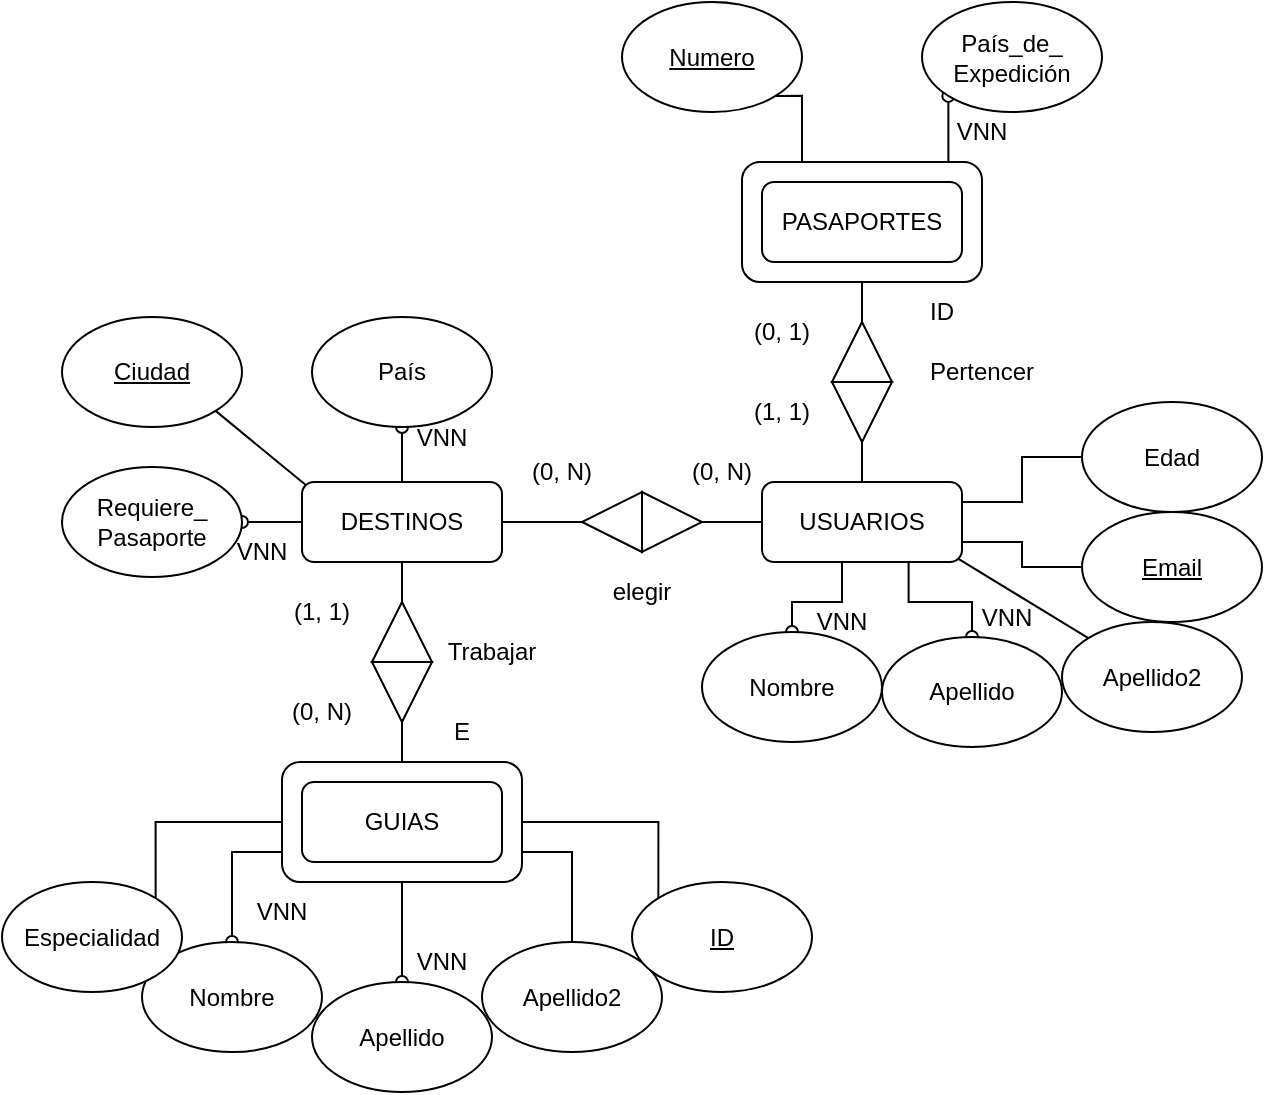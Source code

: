 <mxfile version="27.0.3">
  <diagram name="Page-1" id="eLbwY9m-PJqcMORaA7C6">
    <mxGraphModel dx="1213" dy="612" grid="0" gridSize="10" guides="1" tooltips="1" connect="1" arrows="1" fold="1" page="0" pageScale="1" pageWidth="827" pageHeight="1169" math="0" shadow="0">
      <root>
        <mxCell id="0" />
        <mxCell id="1" parent="0" />
        <mxCell id="cClUuNWOQDHqL2MIXVZV-33" value="" style="rounded=1;whiteSpace=wrap;html=1;" parent="1" vertex="1">
          <mxGeometry x="180" y="410" width="120" height="60" as="geometry" />
        </mxCell>
        <mxCell id="cClUuNWOQDHqL2MIXVZV-23" value="" style="rounded=1;whiteSpace=wrap;html=1;" parent="1" vertex="1">
          <mxGeometry x="410" y="110" width="120" height="60" as="geometry" />
        </mxCell>
        <mxCell id="cClUuNWOQDHqL2MIXVZV-1" value="USUARIOS" style="rounded=1;whiteSpace=wrap;html=1;" parent="1" vertex="1">
          <mxGeometry x="420" y="270" width="100" height="40" as="geometry" />
        </mxCell>
        <mxCell id="cClUuNWOQDHqL2MIXVZV-6" style="edgeStyle=orthogonalEdgeStyle;rounded=0;orthogonalLoop=1;jettySize=auto;html=1;exitX=0.5;exitY=1;exitDx=0;exitDy=0;entryX=0.5;entryY=0;entryDx=0;entryDy=0;endArrow=none;startFill=0;" parent="1" source="cClUuNWOQDHqL2MIXVZV-23" target="cClUuNWOQDHqL2MIXVZV-1" edge="1">
          <mxGeometry relative="1" as="geometry" />
        </mxCell>
        <mxCell id="cClUuNWOQDHqL2MIXVZV-2" value="PASAPORTES" style="rounded=1;whiteSpace=wrap;html=1;" parent="1" vertex="1">
          <mxGeometry x="420" y="120" width="100" height="40" as="geometry" />
        </mxCell>
        <mxCell id="cClUuNWOQDHqL2MIXVZV-5" style="edgeStyle=orthogonalEdgeStyle;rounded=0;orthogonalLoop=1;jettySize=auto;html=1;exitX=1;exitY=0.5;exitDx=0;exitDy=0;endArrow=none;startFill=0;" parent="1" source="cClUuNWOQDHqL2MIXVZV-8" target="cClUuNWOQDHqL2MIXVZV-1" edge="1">
          <mxGeometry relative="1" as="geometry" />
        </mxCell>
        <mxCell id="cClUuNWOQDHqL2MIXVZV-7" style="edgeStyle=orthogonalEdgeStyle;rounded=0;orthogonalLoop=1;jettySize=auto;html=1;exitX=0.5;exitY=1;exitDx=0;exitDy=0;endArrow=none;startFill=0;" parent="1" source="cClUuNWOQDHqL2MIXVZV-3" edge="1">
          <mxGeometry relative="1" as="geometry">
            <mxPoint x="240" y="410" as="targetPoint" />
          </mxGeometry>
        </mxCell>
        <mxCell id="cClUuNWOQDHqL2MIXVZV-3" value="DESTINOS" style="rounded=1;whiteSpace=wrap;html=1;" parent="1" vertex="1">
          <mxGeometry x="190" y="270" width="100" height="40" as="geometry" />
        </mxCell>
        <mxCell id="cClUuNWOQDHqL2MIXVZV-4" value="GUIAS" style="rounded=1;whiteSpace=wrap;html=1;" parent="1" vertex="1">
          <mxGeometry x="190" y="420" width="100" height="40" as="geometry" />
        </mxCell>
        <mxCell id="cClUuNWOQDHqL2MIXVZV-10" value="" style="edgeStyle=orthogonalEdgeStyle;rounded=0;orthogonalLoop=1;jettySize=auto;html=1;exitX=1;exitY=0.5;exitDx=0;exitDy=0;endArrow=none;startFill=0;" parent="1" source="cClUuNWOQDHqL2MIXVZV-3" target="cClUuNWOQDHqL2MIXVZV-8" edge="1">
          <mxGeometry relative="1" as="geometry">
            <mxPoint x="290" y="290" as="sourcePoint" />
            <mxPoint x="414" y="290" as="targetPoint" />
          </mxGeometry>
        </mxCell>
        <mxCell id="cClUuNWOQDHqL2MIXVZV-8" value="" style="triangle;whiteSpace=wrap;html=1;" parent="1" vertex="1">
          <mxGeometry x="360" y="275" width="30" height="30" as="geometry" />
        </mxCell>
        <mxCell id="cClUuNWOQDHqL2MIXVZV-11" value="" style="triangle;whiteSpace=wrap;html=1;rotation=-180;" parent="1" vertex="1">
          <mxGeometry x="330" y="275" width="30" height="30" as="geometry" />
        </mxCell>
        <mxCell id="cClUuNWOQDHqL2MIXVZV-15" value="" style="triangle;whiteSpace=wrap;html=1;direction=south;fillColor=light-dark(#FFFFFF,#FFFFFF);" parent="1" vertex="1">
          <mxGeometry x="455" y="220" width="30" height="30" as="geometry" />
        </mxCell>
        <mxCell id="cClUuNWOQDHqL2MIXVZV-16" value="" style="triangle;whiteSpace=wrap;html=1;rotation=-180;direction=south;fillColor=light-dark(#FFFFFF,#FFFFFF);" parent="1" vertex="1">
          <mxGeometry x="455" y="190" width="30" height="30" as="geometry" />
        </mxCell>
        <mxCell id="cClUuNWOQDHqL2MIXVZV-17" value="" style="triangle;whiteSpace=wrap;html=1;direction=south;" parent="1" vertex="1">
          <mxGeometry x="225" y="360" width="30" height="30" as="geometry" />
        </mxCell>
        <mxCell id="cClUuNWOQDHqL2MIXVZV-18" value="" style="triangle;whiteSpace=wrap;html=1;rotation=-180;direction=south;fillColor=light-dark(#FFFFFF,#FFFFFF);" parent="1" vertex="1">
          <mxGeometry x="225" y="330" width="30" height="30" as="geometry" />
        </mxCell>
        <mxCell id="cClUuNWOQDHqL2MIXVZV-20" value="elegir" style="text;html=1;align=center;verticalAlign=middle;whiteSpace=wrap;rounded=0;" parent="1" vertex="1">
          <mxGeometry x="330" y="310" width="60" height="30" as="geometry" />
        </mxCell>
        <mxCell id="cClUuNWOQDHqL2MIXVZV-21" value="(0, N)" style="text;html=1;align=center;verticalAlign=middle;whiteSpace=wrap;rounded=0;" parent="1" vertex="1">
          <mxGeometry x="290" y="250" width="60" height="30" as="geometry" />
        </mxCell>
        <mxCell id="cClUuNWOQDHqL2MIXVZV-22" value="(0, N)" style="text;html=1;align=center;verticalAlign=middle;whiteSpace=wrap;rounded=0;" parent="1" vertex="1">
          <mxGeometry x="370" y="250" width="60" height="30" as="geometry" />
        </mxCell>
        <mxCell id="cClUuNWOQDHqL2MIXVZV-24" value="ID" style="text;html=1;align=center;verticalAlign=middle;whiteSpace=wrap;rounded=0;" parent="1" vertex="1">
          <mxGeometry x="480" y="170" width="60" height="30" as="geometry" />
        </mxCell>
        <mxCell id="cClUuNWOQDHqL2MIXVZV-25" value="Pertencer" style="text;html=1;align=center;verticalAlign=middle;whiteSpace=wrap;rounded=0;" parent="1" vertex="1">
          <mxGeometry x="500" y="200" width="60" height="30" as="geometry" />
        </mxCell>
        <mxCell id="cClUuNWOQDHqL2MIXVZV-26" value="(0, 1)" style="text;html=1;align=center;verticalAlign=middle;whiteSpace=wrap;rounded=0;" parent="1" vertex="1">
          <mxGeometry x="400" y="180" width="60" height="30" as="geometry" />
        </mxCell>
        <mxCell id="cClUuNWOQDHqL2MIXVZV-27" value="(1, 1)" style="text;html=1;align=center;verticalAlign=middle;whiteSpace=wrap;rounded=0;" parent="1" vertex="1">
          <mxGeometry x="400" y="220" width="60" height="30" as="geometry" />
        </mxCell>
        <mxCell id="cClUuNWOQDHqL2MIXVZV-28" value="Trabajar" style="text;html=1;align=center;verticalAlign=middle;whiteSpace=wrap;rounded=0;" parent="1" vertex="1">
          <mxGeometry x="255" y="340" width="60" height="30" as="geometry" />
        </mxCell>
        <mxCell id="cClUuNWOQDHqL2MIXVZV-30" value="(0, N)" style="text;html=1;align=center;verticalAlign=middle;whiteSpace=wrap;rounded=0;" parent="1" vertex="1">
          <mxGeometry x="170" y="370" width="60" height="30" as="geometry" />
        </mxCell>
        <mxCell id="cClUuNWOQDHqL2MIXVZV-31" value="(1, 1)" style="text;html=1;align=center;verticalAlign=middle;whiteSpace=wrap;rounded=0;" parent="1" vertex="1">
          <mxGeometry x="170" y="320" width="60" height="30" as="geometry" />
        </mxCell>
        <mxCell id="cClUuNWOQDHqL2MIXVZV-32" value="E" style="text;html=1;align=center;verticalAlign=middle;whiteSpace=wrap;rounded=0;" parent="1" vertex="1">
          <mxGeometry x="240" y="380" width="60" height="30" as="geometry" />
        </mxCell>
        <mxCell id="cClUuNWOQDHqL2MIXVZV-61" style="edgeStyle=orthogonalEdgeStyle;rounded=0;orthogonalLoop=1;jettySize=auto;html=1;exitX=0.5;exitY=0;exitDx=0;exitDy=0;endArrow=oval;startFill=0;endFill=0;" parent="1" edge="1">
          <mxGeometry relative="1" as="geometry">
            <mxPoint x="460" y="310" as="sourcePoint" />
            <mxPoint x="435" y="345" as="targetPoint" />
            <Array as="points">
              <mxPoint x="460" y="310" />
              <mxPoint x="460" y="330" />
              <mxPoint x="435" y="330" />
            </Array>
          </mxGeometry>
        </mxCell>
        <mxCell id="cClUuNWOQDHqL2MIXVZV-34" value="Nombre" style="ellipse;whiteSpace=wrap;html=1;" parent="1" vertex="1">
          <mxGeometry x="390" y="345" width="90" height="55" as="geometry" />
        </mxCell>
        <mxCell id="cClUuNWOQDHqL2MIXVZV-63" style="edgeStyle=orthogonalEdgeStyle;rounded=0;orthogonalLoop=1;jettySize=auto;html=1;exitX=0.733;exitY=1.006;exitDx=0;exitDy=0;entryX=0.5;entryY=0;entryDx=0;entryDy=0;endArrow=oval;startFill=0;endFill=0;exitPerimeter=0;" parent="1" source="cClUuNWOQDHqL2MIXVZV-1" target="cClUuNWOQDHqL2MIXVZV-35" edge="1">
          <mxGeometry relative="1" as="geometry">
            <Array as="points">
              <mxPoint x="493" y="330" />
              <mxPoint x="525" y="330" />
            </Array>
          </mxGeometry>
        </mxCell>
        <mxCell id="cClUuNWOQDHqL2MIXVZV-35" value="Apellido" style="ellipse;whiteSpace=wrap;html=1;" parent="1" vertex="1">
          <mxGeometry x="480" y="347.5" width="90" height="55" as="geometry" />
        </mxCell>
        <mxCell id="cClUuNWOQDHqL2MIXVZV-60" style="rounded=0;orthogonalLoop=1;jettySize=auto;html=1;exitX=0;exitY=0;exitDx=0;exitDy=0;entryX=0.982;entryY=0.961;entryDx=0;entryDy=0;entryPerimeter=0;endArrow=none;startFill=0;" parent="1" source="cClUuNWOQDHqL2MIXVZV-36" target="cClUuNWOQDHqL2MIXVZV-1" edge="1">
          <mxGeometry relative="1" as="geometry" />
        </mxCell>
        <mxCell id="cClUuNWOQDHqL2MIXVZV-36" value="Apellido2" style="ellipse;whiteSpace=wrap;html=1;" parent="1" vertex="1">
          <mxGeometry x="570" y="340" width="90" height="55" as="geometry" />
        </mxCell>
        <mxCell id="cClUuNWOQDHqL2MIXVZV-58" style="edgeStyle=orthogonalEdgeStyle;rounded=0;orthogonalLoop=1;jettySize=auto;html=1;exitX=0;exitY=0.75;exitDx=0;exitDy=0;entryX=0.5;entryY=0;entryDx=0;entryDy=0;endArrow=oval;startFill=0;endFill=0;" parent="1" source="cClUuNWOQDHqL2MIXVZV-33" target="cClUuNWOQDHqL2MIXVZV-37" edge="1">
          <mxGeometry relative="1" as="geometry" />
        </mxCell>
        <mxCell id="cClUuNWOQDHqL2MIXVZV-37" value="Nombre" style="ellipse;whiteSpace=wrap;html=1;" parent="1" vertex="1">
          <mxGeometry x="110" y="500" width="90" height="55" as="geometry" />
        </mxCell>
        <mxCell id="cClUuNWOQDHqL2MIXVZV-57" style="edgeStyle=orthogonalEdgeStyle;rounded=0;orthogonalLoop=1;jettySize=auto;html=1;exitX=0.5;exitY=1;exitDx=0;exitDy=0;entryX=0.5;entryY=0;entryDx=0;entryDy=0;endArrow=oval;startFill=0;endFill=0;" parent="1" source="cClUuNWOQDHqL2MIXVZV-33" target="cClUuNWOQDHqL2MIXVZV-38" edge="1">
          <mxGeometry relative="1" as="geometry" />
        </mxCell>
        <mxCell id="cClUuNWOQDHqL2MIXVZV-38" value="Apellido" style="ellipse;whiteSpace=wrap;html=1;" parent="1" vertex="1">
          <mxGeometry x="195" y="520" width="90" height="55" as="geometry" />
        </mxCell>
        <mxCell id="cClUuNWOQDHqL2MIXVZV-56" style="edgeStyle=orthogonalEdgeStyle;rounded=0;orthogonalLoop=1;jettySize=auto;html=1;exitX=0.5;exitY=0;exitDx=0;exitDy=0;entryX=1;entryY=0.75;entryDx=0;entryDy=0;endArrow=none;startFill=0;" parent="1" source="cClUuNWOQDHqL2MIXVZV-39" target="cClUuNWOQDHqL2MIXVZV-33" edge="1">
          <mxGeometry relative="1" as="geometry" />
        </mxCell>
        <mxCell id="cClUuNWOQDHqL2MIXVZV-39" value="Apellido2" style="ellipse;whiteSpace=wrap;html=1;" parent="1" vertex="1">
          <mxGeometry x="280" y="500" width="90" height="55" as="geometry" />
        </mxCell>
        <mxCell id="cClUuNWOQDHqL2MIXVZV-65" style="edgeStyle=orthogonalEdgeStyle;rounded=0;orthogonalLoop=1;jettySize=auto;html=1;exitX=0;exitY=0.5;exitDx=0;exitDy=0;entryX=1;entryY=0.25;entryDx=0;entryDy=0;endArrow=none;startFill=0;" parent="1" source="cClUuNWOQDHqL2MIXVZV-43" target="cClUuNWOQDHqL2MIXVZV-1" edge="1">
          <mxGeometry relative="1" as="geometry" />
        </mxCell>
        <mxCell id="cClUuNWOQDHqL2MIXVZV-43" value="Edad" style="ellipse;whiteSpace=wrap;html=1;" parent="1" vertex="1">
          <mxGeometry x="580" y="230" width="90" height="55" as="geometry" />
        </mxCell>
        <mxCell id="cClUuNWOQDHqL2MIXVZV-64" style="edgeStyle=orthogonalEdgeStyle;rounded=0;orthogonalLoop=1;jettySize=auto;html=1;exitX=0;exitY=0.5;exitDx=0;exitDy=0;entryX=1;entryY=0.75;entryDx=0;entryDy=0;endArrow=none;startFill=0;" parent="1" source="cClUuNWOQDHqL2MIXVZV-44" target="cClUuNWOQDHqL2MIXVZV-1" edge="1">
          <mxGeometry relative="1" as="geometry" />
        </mxCell>
        <mxCell id="cClUuNWOQDHqL2MIXVZV-44" value="&lt;u&gt;Email&lt;/u&gt;" style="ellipse;whiteSpace=wrap;html=1;" parent="1" vertex="1">
          <mxGeometry x="580" y="285" width="90" height="55" as="geometry" />
        </mxCell>
        <mxCell id="cClUuNWOQDHqL2MIXVZV-68" style="rounded=0;orthogonalLoop=1;jettySize=auto;html=1;exitX=1;exitY=1;exitDx=0;exitDy=0;entryX=0.019;entryY=0.038;entryDx=0;entryDy=0;entryPerimeter=0;endArrow=none;startFill=0;" parent="1" source="cClUuNWOQDHqL2MIXVZV-45" target="cClUuNWOQDHqL2MIXVZV-3" edge="1">
          <mxGeometry relative="1" as="geometry" />
        </mxCell>
        <mxCell id="cClUuNWOQDHqL2MIXVZV-45" value="&lt;u&gt;Ciudad&lt;/u&gt;" style="ellipse;whiteSpace=wrap;html=1;" parent="1" vertex="1">
          <mxGeometry x="70" y="187.5" width="90" height="55" as="geometry" />
        </mxCell>
        <mxCell id="cClUuNWOQDHqL2MIXVZV-71" style="edgeStyle=orthogonalEdgeStyle;rounded=0;orthogonalLoop=1;jettySize=auto;html=1;exitX=0;exitY=0.5;exitDx=0;exitDy=0;entryX=1;entryY=0.5;entryDx=0;entryDy=0;endArrow=oval;startFill=0;endFill=0;" parent="1" source="cClUuNWOQDHqL2MIXVZV-3" target="cClUuNWOQDHqL2MIXVZV-46" edge="1">
          <mxGeometry relative="1" as="geometry" />
        </mxCell>
        <mxCell id="cClUuNWOQDHqL2MIXVZV-46" value="Requiere_&lt;div&gt;Pasaporte&lt;/div&gt;" style="ellipse;whiteSpace=wrap;html=1;" parent="1" vertex="1">
          <mxGeometry x="70" y="262.5" width="90" height="55" as="geometry" />
        </mxCell>
        <mxCell id="cClUuNWOQDHqL2MIXVZV-69" style="edgeStyle=orthogonalEdgeStyle;rounded=0;orthogonalLoop=1;jettySize=auto;html=1;exitX=0.5;exitY=0;exitDx=0;exitDy=0;entryX=0.5;entryY=0;entryDx=0;entryDy=0;endArrow=oval;startFill=0;endFill=0;" parent="1" source="cClUuNWOQDHqL2MIXVZV-3" target="cClUuNWOQDHqL2MIXVZV-47" edge="1">
          <mxGeometry relative="1" as="geometry" />
        </mxCell>
        <mxCell id="cClUuNWOQDHqL2MIXVZV-47" value="País" style="ellipse;whiteSpace=wrap;html=1;direction=west;" parent="1" vertex="1">
          <mxGeometry x="195" y="187.5" width="90" height="55" as="geometry" />
        </mxCell>
        <mxCell id="cClUuNWOQDHqL2MIXVZV-66" style="edgeStyle=orthogonalEdgeStyle;rounded=0;orthogonalLoop=1;jettySize=auto;html=1;exitX=1;exitY=1;exitDx=0;exitDy=0;entryX=0.25;entryY=0;entryDx=0;entryDy=0;endArrow=none;startFill=0;" parent="1" source="cClUuNWOQDHqL2MIXVZV-48" target="cClUuNWOQDHqL2MIXVZV-23" edge="1">
          <mxGeometry relative="1" as="geometry" />
        </mxCell>
        <mxCell id="cClUuNWOQDHqL2MIXVZV-48" value="&lt;u&gt;Numero&lt;/u&gt;" style="ellipse;whiteSpace=wrap;html=1;" parent="1" vertex="1">
          <mxGeometry x="350" y="30" width="90" height="55" as="geometry" />
        </mxCell>
        <mxCell id="cClUuNWOQDHqL2MIXVZV-67" style="edgeStyle=orthogonalEdgeStyle;rounded=0;orthogonalLoop=1;jettySize=auto;html=1;exitX=0.75;exitY=0;exitDx=0;exitDy=0;entryX=0;entryY=1;entryDx=0;entryDy=0;endArrow=oval;startFill=0;endFill=0;" parent="1" source="cClUuNWOQDHqL2MIXVZV-23" target="cClUuNWOQDHqL2MIXVZV-49" edge="1">
          <mxGeometry relative="1" as="geometry" />
        </mxCell>
        <mxCell id="cClUuNWOQDHqL2MIXVZV-49" value="País_de_&lt;div&gt;Expedición&lt;/div&gt;" style="ellipse;whiteSpace=wrap;html=1;" parent="1" vertex="1">
          <mxGeometry x="500" y="30" width="90" height="55" as="geometry" />
        </mxCell>
        <mxCell id="cClUuNWOQDHqL2MIXVZV-55" style="edgeStyle=orthogonalEdgeStyle;rounded=0;orthogonalLoop=1;jettySize=auto;html=1;exitX=0;exitY=0;exitDx=0;exitDy=0;entryX=1;entryY=0.5;entryDx=0;entryDy=0;endArrow=none;startFill=0;" parent="1" source="cClUuNWOQDHqL2MIXVZV-50" target="cClUuNWOQDHqL2MIXVZV-33" edge="1">
          <mxGeometry relative="1" as="geometry">
            <Array as="points">
              <mxPoint x="368" y="440" />
            </Array>
          </mxGeometry>
        </mxCell>
        <mxCell id="cClUuNWOQDHqL2MIXVZV-50" value="&lt;u&gt;ID&lt;/u&gt;" style="ellipse;whiteSpace=wrap;html=1;" parent="1" vertex="1">
          <mxGeometry x="355" y="470" width="90" height="55" as="geometry" />
        </mxCell>
        <mxCell id="cClUuNWOQDHqL2MIXVZV-59" style="edgeStyle=orthogonalEdgeStyle;rounded=0;orthogonalLoop=1;jettySize=auto;html=1;exitX=1;exitY=0;exitDx=0;exitDy=0;entryX=0;entryY=0.5;entryDx=0;entryDy=0;endArrow=none;startFill=0;" parent="1" source="cClUuNWOQDHqL2MIXVZV-53" target="cClUuNWOQDHqL2MIXVZV-33" edge="1">
          <mxGeometry relative="1" as="geometry">
            <Array as="points">
              <mxPoint x="117" y="440" />
            </Array>
          </mxGeometry>
        </mxCell>
        <mxCell id="cClUuNWOQDHqL2MIXVZV-53" value="Especialidad" style="ellipse;whiteSpace=wrap;html=1;" parent="1" vertex="1">
          <mxGeometry x="40" y="470" width="90" height="55" as="geometry" />
        </mxCell>
        <mxCell id="cClUuNWOQDHqL2MIXVZV-72" value="VNN" style="text;html=1;align=center;verticalAlign=middle;whiteSpace=wrap;rounded=0;" parent="1" vertex="1">
          <mxGeometry x="140" y="290" width="60" height="30" as="geometry" />
        </mxCell>
        <mxCell id="cClUuNWOQDHqL2MIXVZV-73" value="VNN" style="text;html=1;align=center;verticalAlign=middle;whiteSpace=wrap;rounded=0;" parent="1" vertex="1">
          <mxGeometry x="150" y="470" width="60" height="30" as="geometry" />
        </mxCell>
        <mxCell id="cClUuNWOQDHqL2MIXVZV-74" value="VNN" style="text;html=1;align=center;verticalAlign=middle;whiteSpace=wrap;rounded=0;" parent="1" vertex="1">
          <mxGeometry x="230" y="495" width="60" height="30" as="geometry" />
        </mxCell>
        <mxCell id="cClUuNWOQDHqL2MIXVZV-75" value="VNN" style="text;html=1;align=center;verticalAlign=middle;whiteSpace=wrap;rounded=0;" parent="1" vertex="1">
          <mxGeometry x="430" y="330" width="60" height="20" as="geometry" />
        </mxCell>
        <mxCell id="cClUuNWOQDHqL2MIXVZV-76" value="VNN" style="text;html=1;align=center;verticalAlign=middle;whiteSpace=wrap;rounded=0;" parent="1" vertex="1">
          <mxGeometry x="515" y="325" width="55" height="25" as="geometry" />
        </mxCell>
        <mxCell id="cClUuNWOQDHqL2MIXVZV-77" value="VNN" style="text;html=1;align=center;verticalAlign=middle;whiteSpace=wrap;rounded=0;" parent="1" vertex="1">
          <mxGeometry x="500" y="80" width="60" height="30" as="geometry" />
        </mxCell>
        <mxCell id="cClUuNWOQDHqL2MIXVZV-78" value="VNN" style="text;html=1;align=center;verticalAlign=middle;whiteSpace=wrap;rounded=0;" parent="1" vertex="1">
          <mxGeometry x="230" y="232.5" width="60" height="30" as="geometry" />
        </mxCell>
      </root>
    </mxGraphModel>
  </diagram>
</mxfile>

